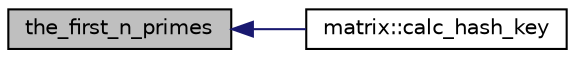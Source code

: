 digraph "the_first_n_primes"
{
  edge [fontname="Helvetica",fontsize="10",labelfontname="Helvetica",labelfontsize="10"];
  node [fontname="Helvetica",fontsize="10",shape=record];
  rankdir="LR";
  Node9235 [label="the_first_n_primes",height=0.2,width=0.4,color="black", fillcolor="grey75", style="filled", fontcolor="black"];
  Node9235 -> Node9236 [dir="back",color="midnightblue",fontsize="10",style="solid",fontname="Helvetica"];
  Node9236 [label="matrix::calc_hash_key",height=0.2,width=0.4,color="black", fillcolor="white", style="filled",URL="$d1/d8d/classmatrix.html#a61ce2d156303d0a83652cc86c2ad51b7"];
}
